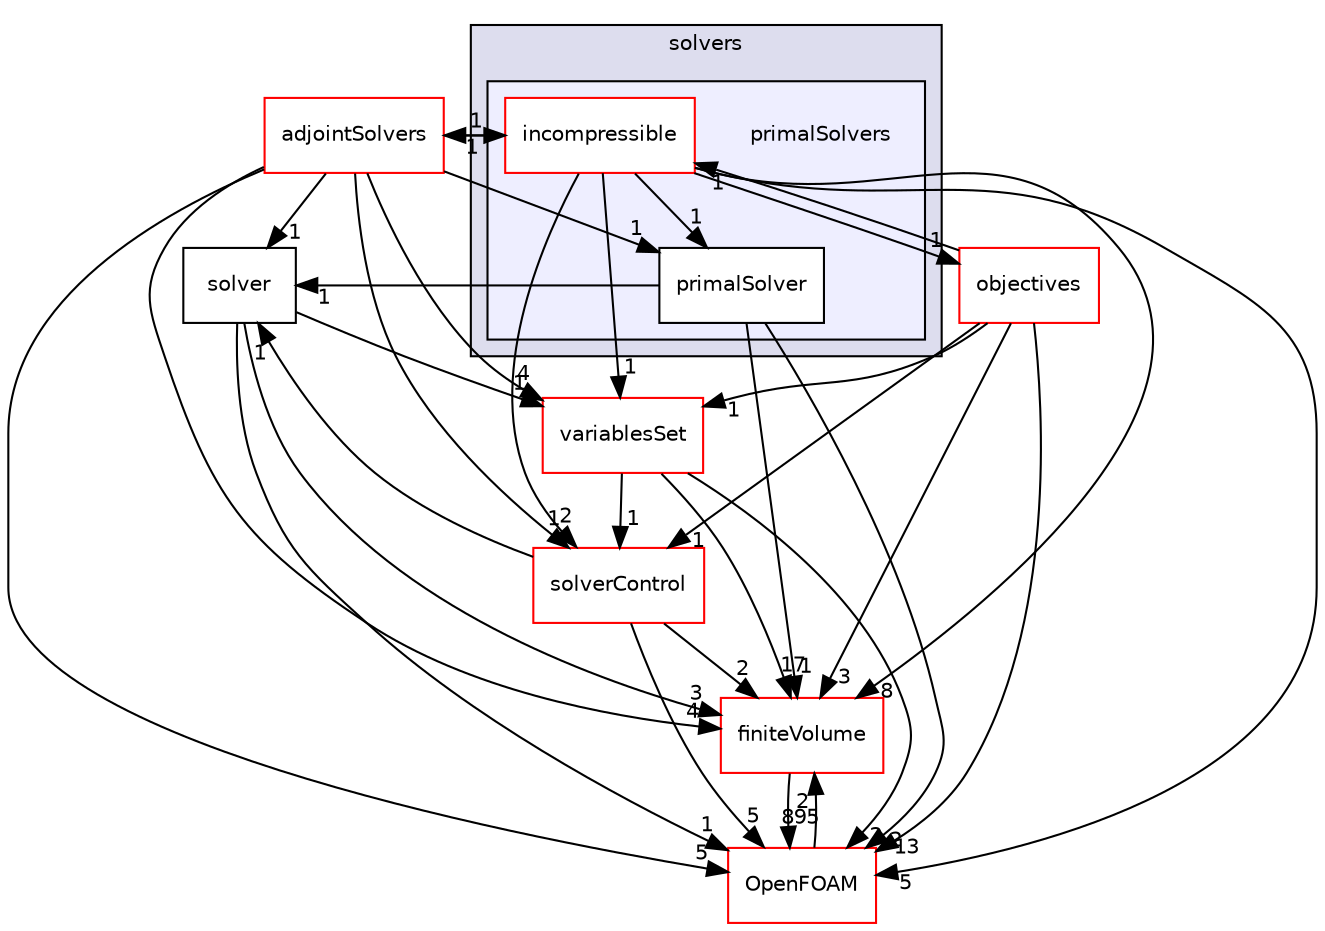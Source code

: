 digraph "src/optimisation/adjointOptimisation/adjoint/solvers/primalSolvers" {
  bgcolor=transparent;
  compound=true
  node [ fontsize="10", fontname="Helvetica"];
  edge [ labelfontsize="10", labelfontname="Helvetica"];
  subgraph clusterdir_f1ea2e00111d8324be054b4e32e6ee53 {
    graph [ bgcolor="#ddddee", pencolor="black", label="solvers" fontname="Helvetica", fontsize="10", URL="dir_f1ea2e00111d8324be054b4e32e6ee53.html"]
  subgraph clusterdir_35080156185aa14840755a50bbfcd980 {
    graph [ bgcolor="#eeeeff", pencolor="black", label="" URL="dir_35080156185aa14840755a50bbfcd980.html"];
    dir_35080156185aa14840755a50bbfcd980 [shape=plaintext label="primalSolvers"];
    dir_63917a551ed1d85d2b13384e919fb65d [shape=box label="incompressible" color="red" fillcolor="white" style="filled" URL="dir_63917a551ed1d85d2b13384e919fb65d.html"];
    dir_90fe3bfa42b62e6bdcb51b1590e7f00a [shape=box label="primalSolver" color="black" fillcolor="white" style="filled" URL="dir_90fe3bfa42b62e6bdcb51b1590e7f00a.html"];
  }
  }
  dir_03910c6759d6bb80aef325b0807c6e94 [shape=box label="solver" URL="dir_03910c6759d6bb80aef325b0807c6e94.html"];
  dir_9bd15774b555cf7259a6fa18f99fe99b [shape=box label="finiteVolume" color="red" URL="dir_9bd15774b555cf7259a6fa18f99fe99b.html"];
  dir_1b1529705a9baeac752d91ac401dda71 [shape=box label="objectives" color="red" URL="dir_1b1529705a9baeac752d91ac401dda71.html"];
  dir_e795448d0a5c64e27ea31dc3355a03a6 [shape=box label="adjointSolvers" color="red" URL="dir_e795448d0a5c64e27ea31dc3355a03a6.html"];
  dir_54e2bdabc2921f49c73b33c8cf47c961 [shape=box label="solverControl" color="red" URL="dir_54e2bdabc2921f49c73b33c8cf47c961.html"];
  dir_195a59111b2a8c42961aaea2cfc6eba5 [shape=box label="variablesSet" color="red" URL="dir_195a59111b2a8c42961aaea2cfc6eba5.html"];
  dir_c5473ff19b20e6ec4dfe5c310b3778a8 [shape=box label="OpenFOAM" color="red" URL="dir_c5473ff19b20e6ec4dfe5c310b3778a8.html"];
  dir_03910c6759d6bb80aef325b0807c6e94->dir_9bd15774b555cf7259a6fa18f99fe99b [headlabel="3", labeldistance=1.5 headhref="dir_002908_000814.html"];
  dir_03910c6759d6bb80aef325b0807c6e94->dir_195a59111b2a8c42961aaea2cfc6eba5 [headlabel="1", labeldistance=1.5 headhref="dir_002908_002915.html"];
  dir_03910c6759d6bb80aef325b0807c6e94->dir_c5473ff19b20e6ec4dfe5c310b3778a8 [headlabel="1", labeldistance=1.5 headhref="dir_002908_002151.html"];
  dir_9bd15774b555cf7259a6fa18f99fe99b->dir_c5473ff19b20e6ec4dfe5c310b3778a8 [headlabel="895", labeldistance=1.5 headhref="dir_000814_002151.html"];
  dir_1b1529705a9baeac752d91ac401dda71->dir_9bd15774b555cf7259a6fa18f99fe99b [headlabel="3", labeldistance=1.5 headhref="dir_002825_000814.html"];
  dir_1b1529705a9baeac752d91ac401dda71->dir_63917a551ed1d85d2b13384e919fb65d [headlabel="1", labeldistance=1.5 headhref="dir_002825_002902.html"];
  dir_1b1529705a9baeac752d91ac401dda71->dir_54e2bdabc2921f49c73b33c8cf47c961 [headlabel="1", labeldistance=1.5 headhref="dir_002825_002909.html"];
  dir_1b1529705a9baeac752d91ac401dda71->dir_195a59111b2a8c42961aaea2cfc6eba5 [headlabel="1", labeldistance=1.5 headhref="dir_002825_002915.html"];
  dir_1b1529705a9baeac752d91ac401dda71->dir_c5473ff19b20e6ec4dfe5c310b3778a8 [headlabel="13", labeldistance=1.5 headhref="dir_002825_002151.html"];
  dir_e795448d0a5c64e27ea31dc3355a03a6->dir_03910c6759d6bb80aef325b0807c6e94 [headlabel="1", labeldistance=1.5 headhref="dir_002896_002908.html"];
  dir_e795448d0a5c64e27ea31dc3355a03a6->dir_9bd15774b555cf7259a6fa18f99fe99b [headlabel="4", labeldistance=1.5 headhref="dir_002896_000814.html"];
  dir_e795448d0a5c64e27ea31dc3355a03a6->dir_63917a551ed1d85d2b13384e919fb65d [headlabel="1", labeldistance=1.5 headhref="dir_002896_002902.html"];
  dir_e795448d0a5c64e27ea31dc3355a03a6->dir_90fe3bfa42b62e6bdcb51b1590e7f00a [headlabel="1", labeldistance=1.5 headhref="dir_002896_002907.html"];
  dir_e795448d0a5c64e27ea31dc3355a03a6->dir_54e2bdabc2921f49c73b33c8cf47c961 [headlabel="1", labeldistance=1.5 headhref="dir_002896_002909.html"];
  dir_e795448d0a5c64e27ea31dc3355a03a6->dir_195a59111b2a8c42961aaea2cfc6eba5 [headlabel="4", labeldistance=1.5 headhref="dir_002896_002915.html"];
  dir_e795448d0a5c64e27ea31dc3355a03a6->dir_c5473ff19b20e6ec4dfe5c310b3778a8 [headlabel="5", labeldistance=1.5 headhref="dir_002896_002151.html"];
  dir_63917a551ed1d85d2b13384e919fb65d->dir_9bd15774b555cf7259a6fa18f99fe99b [headlabel="8", labeldistance=1.5 headhref="dir_002902_000814.html"];
  dir_63917a551ed1d85d2b13384e919fb65d->dir_1b1529705a9baeac752d91ac401dda71 [headlabel="1", labeldistance=1.5 headhref="dir_002902_002825.html"];
  dir_63917a551ed1d85d2b13384e919fb65d->dir_e795448d0a5c64e27ea31dc3355a03a6 [headlabel="1", labeldistance=1.5 headhref="dir_002902_002896.html"];
  dir_63917a551ed1d85d2b13384e919fb65d->dir_90fe3bfa42b62e6bdcb51b1590e7f00a [headlabel="1", labeldistance=1.5 headhref="dir_002902_002907.html"];
  dir_63917a551ed1d85d2b13384e919fb65d->dir_54e2bdabc2921f49c73b33c8cf47c961 [headlabel="2", labeldistance=1.5 headhref="dir_002902_002909.html"];
  dir_63917a551ed1d85d2b13384e919fb65d->dir_195a59111b2a8c42961aaea2cfc6eba5 [headlabel="1", labeldistance=1.5 headhref="dir_002902_002915.html"];
  dir_63917a551ed1d85d2b13384e919fb65d->dir_c5473ff19b20e6ec4dfe5c310b3778a8 [headlabel="5", labeldistance=1.5 headhref="dir_002902_002151.html"];
  dir_90fe3bfa42b62e6bdcb51b1590e7f00a->dir_03910c6759d6bb80aef325b0807c6e94 [headlabel="1", labeldistance=1.5 headhref="dir_002907_002908.html"];
  dir_90fe3bfa42b62e6bdcb51b1590e7f00a->dir_9bd15774b555cf7259a6fa18f99fe99b [headlabel="1", labeldistance=1.5 headhref="dir_002907_000814.html"];
  dir_90fe3bfa42b62e6bdcb51b1590e7f00a->dir_c5473ff19b20e6ec4dfe5c310b3778a8 [headlabel="2", labeldistance=1.5 headhref="dir_002907_002151.html"];
  dir_54e2bdabc2921f49c73b33c8cf47c961->dir_03910c6759d6bb80aef325b0807c6e94 [headlabel="1", labeldistance=1.5 headhref="dir_002909_002908.html"];
  dir_54e2bdabc2921f49c73b33c8cf47c961->dir_9bd15774b555cf7259a6fa18f99fe99b [headlabel="2", labeldistance=1.5 headhref="dir_002909_000814.html"];
  dir_54e2bdabc2921f49c73b33c8cf47c961->dir_c5473ff19b20e6ec4dfe5c310b3778a8 [headlabel="5", labeldistance=1.5 headhref="dir_002909_002151.html"];
  dir_195a59111b2a8c42961aaea2cfc6eba5->dir_9bd15774b555cf7259a6fa18f99fe99b [headlabel="17", labeldistance=1.5 headhref="dir_002915_000814.html"];
  dir_195a59111b2a8c42961aaea2cfc6eba5->dir_54e2bdabc2921f49c73b33c8cf47c961 [headlabel="1", labeldistance=1.5 headhref="dir_002915_002909.html"];
  dir_195a59111b2a8c42961aaea2cfc6eba5->dir_c5473ff19b20e6ec4dfe5c310b3778a8 [headlabel="2", labeldistance=1.5 headhref="dir_002915_002151.html"];
  dir_c5473ff19b20e6ec4dfe5c310b3778a8->dir_9bd15774b555cf7259a6fa18f99fe99b [headlabel="2", labeldistance=1.5 headhref="dir_002151_000814.html"];
}
